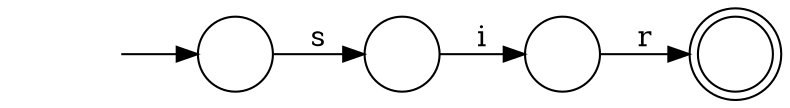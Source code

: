 digraph Automaton {
  rankdir = LR;
  0 [shape=circle,label=""];
  0 -> 1 [label="r"]
  1 [shape=doublecircle,label=""];
  2 [shape=circle,label=""];
  initial [shape=plaintext,label=""];
  initial -> 2
  2 -> 3 [label="s"]
  3 [shape=circle,label=""];
  3 -> 0 [label="i"]
}

